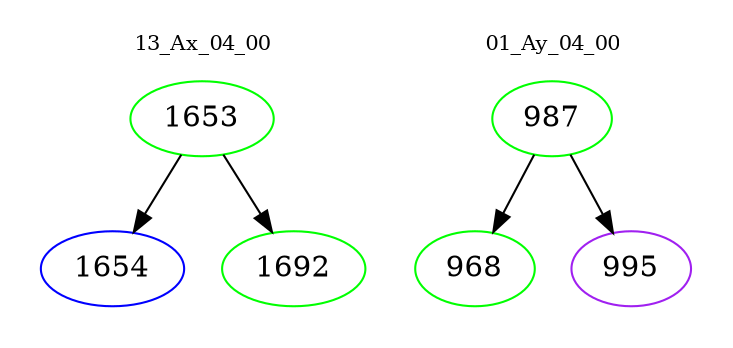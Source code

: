 digraph{
subgraph cluster_0 {
color = white
label = "13_Ax_04_00";
fontsize=10;
T0_1653 [label="1653", color="green"]
T0_1653 -> T0_1654 [color="black"]
T0_1654 [label="1654", color="blue"]
T0_1653 -> T0_1692 [color="black"]
T0_1692 [label="1692", color="green"]
}
subgraph cluster_1 {
color = white
label = "01_Ay_04_00";
fontsize=10;
T1_987 [label="987", color="green"]
T1_987 -> T1_968 [color="black"]
T1_968 [label="968", color="green"]
T1_987 -> T1_995 [color="black"]
T1_995 [label="995", color="purple"]
}
}
